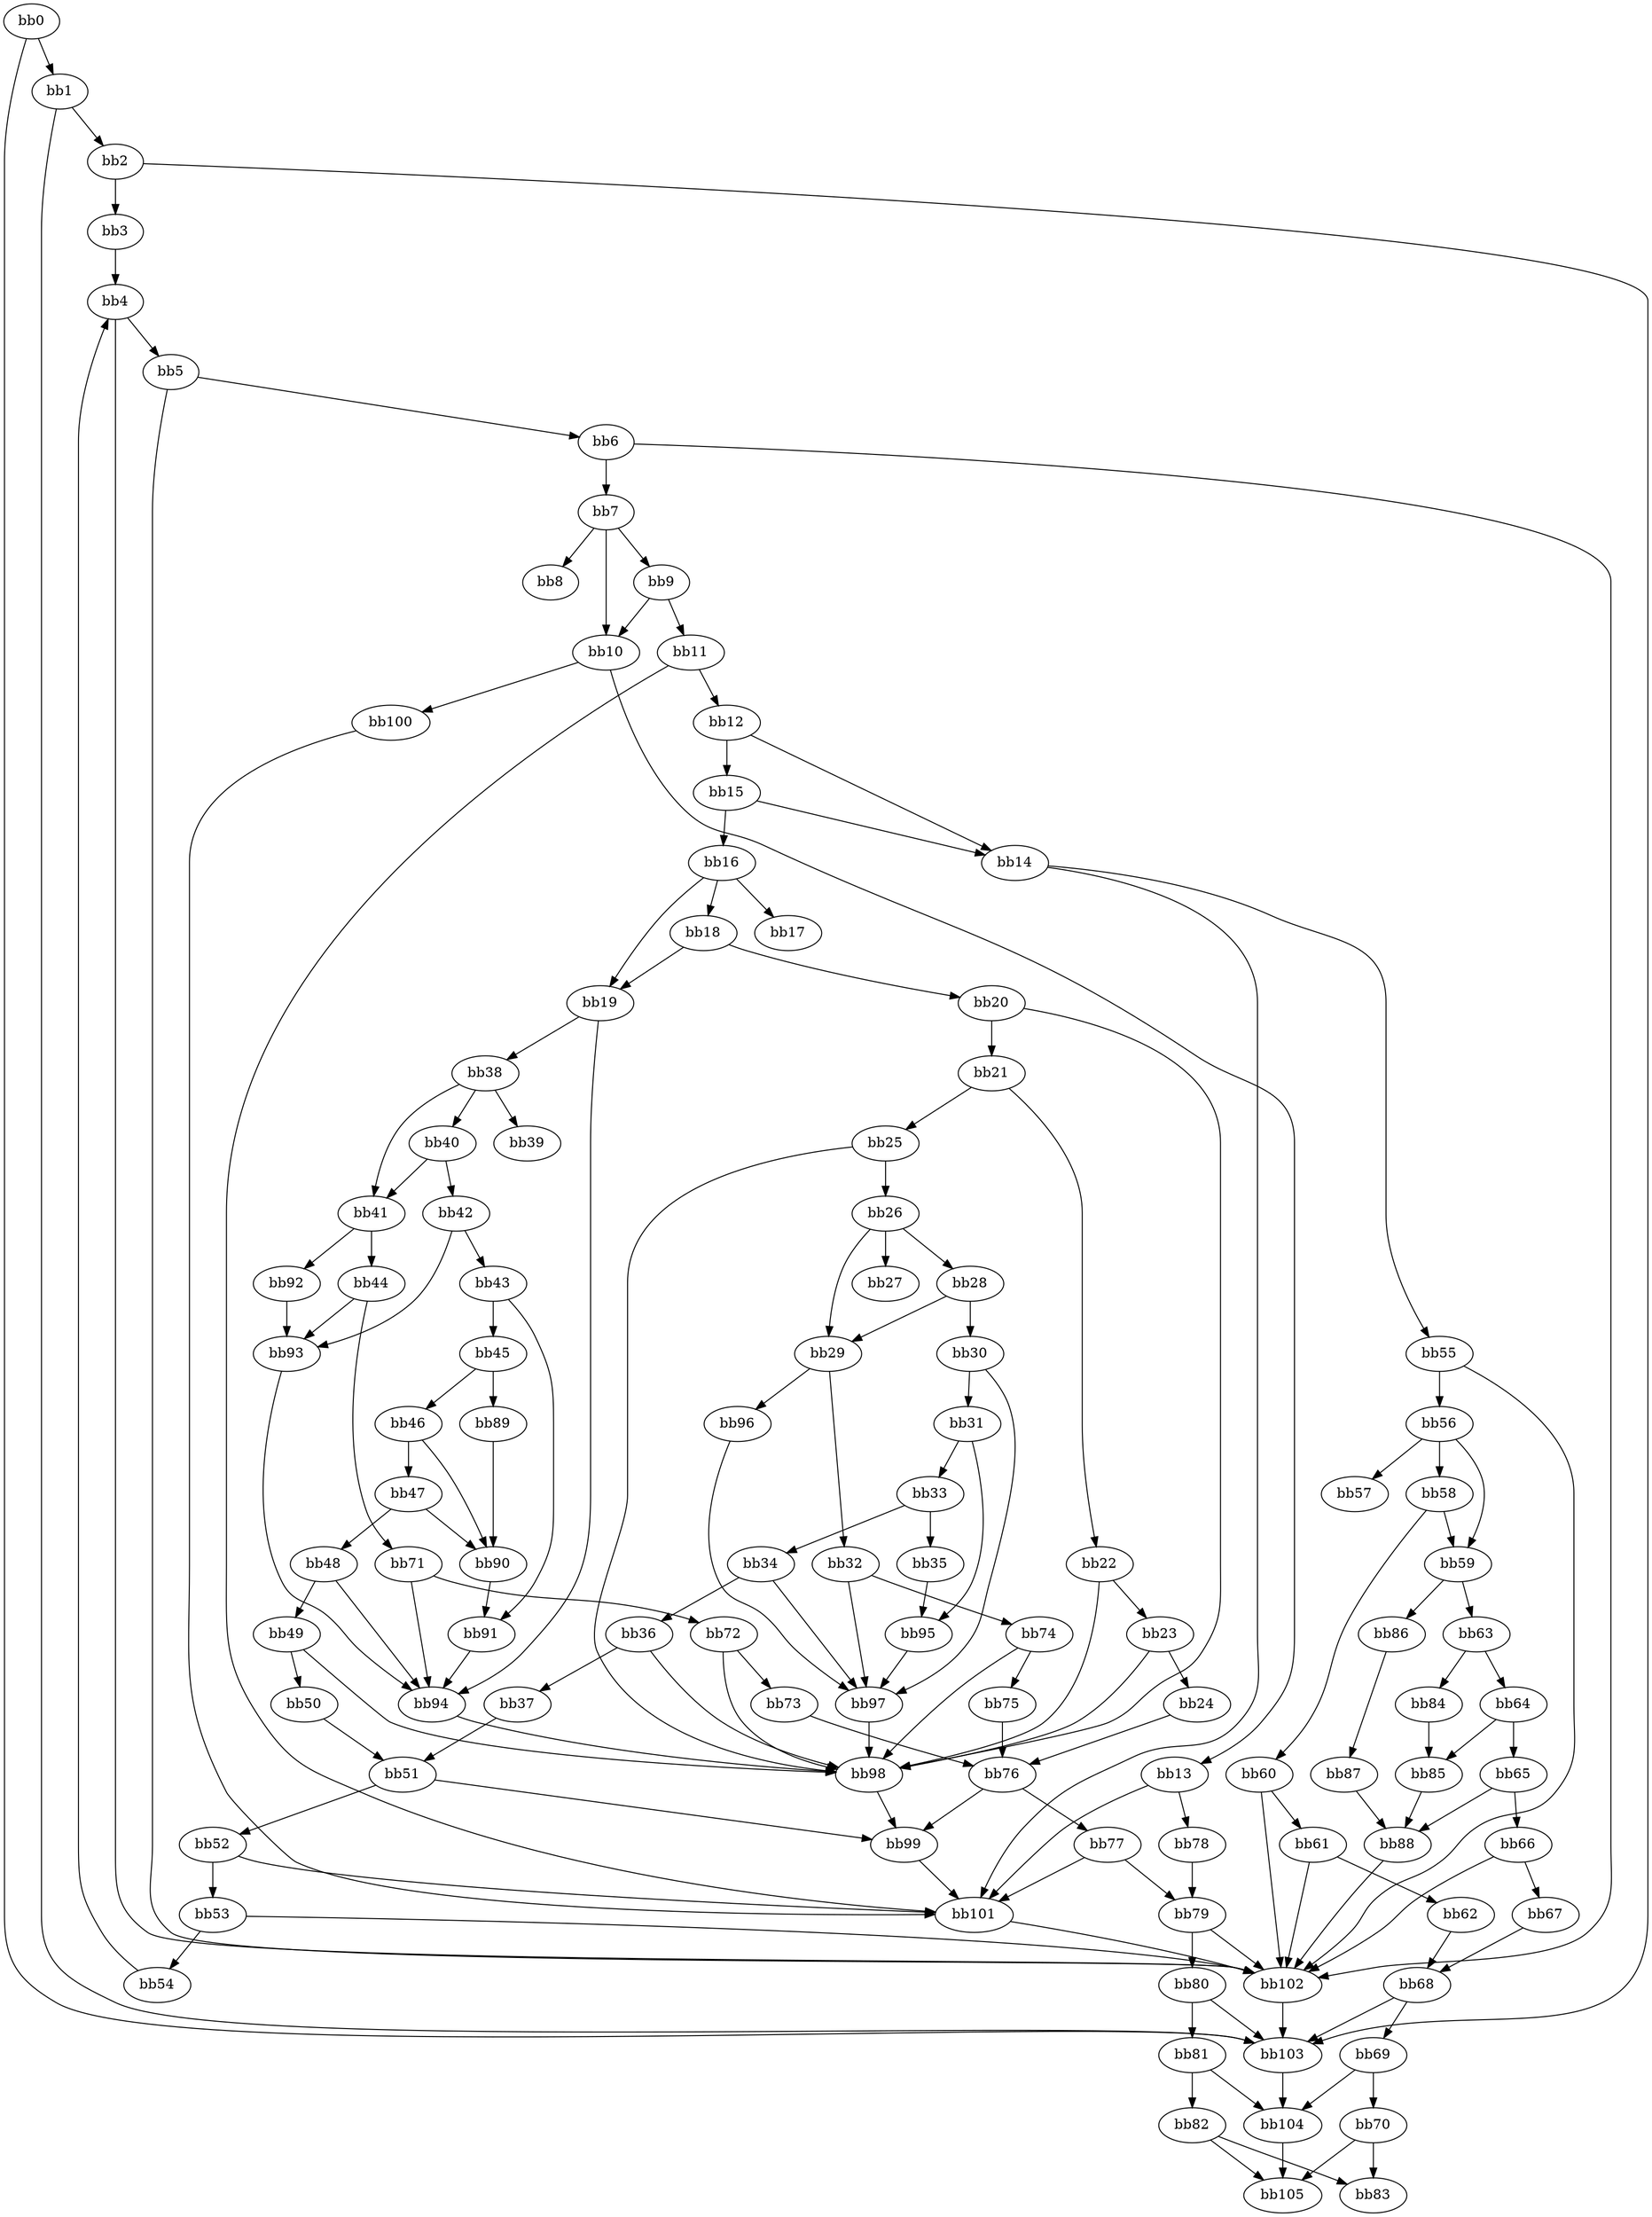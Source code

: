 digraph {
    0 [ label = "bb0\l" ]
    1 [ label = "bb1\l" ]
    2 [ label = "bb2\l" ]
    3 [ label = "bb3\l" ]
    4 [ label = "bb4\l" ]
    5 [ label = "bb5\l" ]
    6 [ label = "bb6\l" ]
    7 [ label = "bb7\l" ]
    8 [ label = "bb8\l" ]
    9 [ label = "bb9\l" ]
    10 [ label = "bb10\l" ]
    11 [ label = "bb11\l" ]
    12 [ label = "bb12\l" ]
    13 [ label = "bb13\l" ]
    14 [ label = "bb14\l" ]
    15 [ label = "bb15\l" ]
    16 [ label = "bb16\l" ]
    17 [ label = "bb17\l" ]
    18 [ label = "bb18\l" ]
    19 [ label = "bb19\l" ]
    20 [ label = "bb20\l" ]
    21 [ label = "bb21\l" ]
    22 [ label = "bb22\l" ]
    23 [ label = "bb23\l" ]
    24 [ label = "bb24\l" ]
    25 [ label = "bb25\l" ]
    26 [ label = "bb26\l" ]
    27 [ label = "bb27\l" ]
    28 [ label = "bb28\l" ]
    29 [ label = "bb29\l" ]
    30 [ label = "bb30\l" ]
    31 [ label = "bb31\l" ]
    32 [ label = "bb32\l" ]
    33 [ label = "bb33\l" ]
    34 [ label = "bb34\l" ]
    35 [ label = "bb35\l" ]
    36 [ label = "bb36\l" ]
    37 [ label = "bb37\l" ]
    38 [ label = "bb38\l" ]
    39 [ label = "bb39\l" ]
    40 [ label = "bb40\l" ]
    41 [ label = "bb41\l" ]
    42 [ label = "bb42\l" ]
    43 [ label = "bb43\l" ]
    44 [ label = "bb44\l" ]
    45 [ label = "bb45\l" ]
    46 [ label = "bb46\l" ]
    47 [ label = "bb47\l" ]
    48 [ label = "bb48\l" ]
    49 [ label = "bb49\l" ]
    50 [ label = "bb50\l" ]
    51 [ label = "bb51\l" ]
    52 [ label = "bb52\l" ]
    53 [ label = "bb53\l" ]
    54 [ label = "bb54\l" ]
    55 [ label = "bb55\l" ]
    56 [ label = "bb56\l" ]
    57 [ label = "bb57\l" ]
    58 [ label = "bb58\l" ]
    59 [ label = "bb59\l" ]
    60 [ label = "bb60\l" ]
    61 [ label = "bb61\l" ]
    62 [ label = "bb62\l" ]
    63 [ label = "bb63\l" ]
    64 [ label = "bb64\l" ]
    65 [ label = "bb65\l" ]
    66 [ label = "bb66\l" ]
    67 [ label = "bb67\l" ]
    68 [ label = "bb68\l" ]
    69 [ label = "bb69\l" ]
    70 [ label = "bb70\l" ]
    71 [ label = "bb71\l" ]
    72 [ label = "bb72\l" ]
    73 [ label = "bb73\l" ]
    74 [ label = "bb74\l" ]
    75 [ label = "bb75\l" ]
    76 [ label = "bb76\l" ]
    77 [ label = "bb77\l" ]
    78 [ label = "bb78\l" ]
    79 [ label = "bb79\l" ]
    80 [ label = "bb80\l" ]
    81 [ label = "bb81\l" ]
    82 [ label = "bb82\l" ]
    83 [ label = "bb83\l" ]
    84 [ label = "bb84\l" ]
    85 [ label = "bb85\l" ]
    86 [ label = "bb86\l" ]
    87 [ label = "bb87\l" ]
    88 [ label = "bb88\l" ]
    89 [ label = "bb89\l" ]
    90 [ label = "bb90\l" ]
    91 [ label = "bb91\l" ]
    92 [ label = "bb92\l" ]
    93 [ label = "bb93\l" ]
    94 [ label = "bb94\l" ]
    95 [ label = "bb95\l" ]
    96 [ label = "bb96\l" ]
    97 [ label = "bb97\l" ]
    98 [ label = "bb98\l" ]
    99 [ label = "bb99\l" ]
    100 [ label = "bb100\l" ]
    101 [ label = "bb101\l" ]
    102 [ label = "bb102\l" ]
    103 [ label = "bb103\l" ]
    104 [ label = "bb104\l" ]
    105 [ label = "bb105\l" ]
    0 -> 1 [ ]
    0 -> 103 [ ]
    1 -> 2 [ ]
    1 -> 103 [ ]
    2 -> 3 [ ]
    2 -> 103 [ ]
    3 -> 4 [ ]
    4 -> 5 [ ]
    4 -> 102 [ ]
    5 -> 6 [ ]
    5 -> 102 [ ]
    6 -> 7 [ ]
    6 -> 102 [ ]
    7 -> 8 [ ]
    7 -> 9 [ ]
    7 -> 10 [ ]
    9 -> 10 [ ]
    9 -> 11 [ ]
    10 -> 13 [ ]
    10 -> 100 [ ]
    11 -> 12 [ ]
    11 -> 101 [ ]
    12 -> 14 [ ]
    12 -> 15 [ ]
    13 -> 78 [ ]
    13 -> 101 [ ]
    14 -> 55 [ ]
    14 -> 101 [ ]
    15 -> 14 [ ]
    15 -> 16 [ ]
    16 -> 17 [ ]
    16 -> 18 [ ]
    16 -> 19 [ ]
    18 -> 19 [ ]
    18 -> 20 [ ]
    19 -> 38 [ ]
    19 -> 94 [ ]
    20 -> 21 [ ]
    20 -> 98 [ ]
    21 -> 22 [ ]
    21 -> 25 [ ]
    22 -> 23 [ ]
    22 -> 98 [ ]
    23 -> 24 [ ]
    23 -> 98 [ ]
    24 -> 76 [ ]
    25 -> 26 [ ]
    25 -> 98 [ ]
    26 -> 27 [ ]
    26 -> 28 [ ]
    26 -> 29 [ ]
    28 -> 29 [ ]
    28 -> 30 [ ]
    29 -> 32 [ ]
    29 -> 96 [ ]
    30 -> 31 [ ]
    30 -> 97 [ ]
    31 -> 33 [ ]
    31 -> 95 [ ]
    32 -> 74 [ ]
    32 -> 97 [ ]
    33 -> 34 [ ]
    33 -> 35 [ ]
    34 -> 36 [ ]
    34 -> 97 [ ]
    35 -> 95 [ ]
    36 -> 37 [ ]
    36 -> 98 [ ]
    37 -> 51 [ ]
    38 -> 39 [ ]
    38 -> 40 [ ]
    38 -> 41 [ ]
    40 -> 41 [ ]
    40 -> 42 [ ]
    41 -> 44 [ ]
    41 -> 92 [ ]
    42 -> 43 [ ]
    42 -> 93 [ ]
    43 -> 45 [ ]
    43 -> 91 [ ]
    44 -> 71 [ ]
    44 -> 93 [ ]
    45 -> 46 [ ]
    45 -> 89 [ ]
    46 -> 47 [ ]
    46 -> 90 [ ]
    47 -> 48 [ ]
    47 -> 90 [ ]
    48 -> 49 [ ]
    48 -> 94 [ ]
    49 -> 50 [ ]
    49 -> 98 [ ]
    50 -> 51 [ ]
    51 -> 52 [ ]
    51 -> 99 [ ]
    52 -> 53 [ ]
    52 -> 101 [ ]
    53 -> 54 [ ]
    53 -> 102 [ ]
    54 -> 4 [ ]
    55 -> 56 [ ]
    55 -> 102 [ ]
    56 -> 57 [ ]
    56 -> 58 [ ]
    56 -> 59 [ ]
    58 -> 59 [ ]
    58 -> 60 [ ]
    59 -> 63 [ ]
    59 -> 86 [ ]
    60 -> 61 [ ]
    60 -> 102 [ ]
    61 -> 62 [ ]
    61 -> 102 [ ]
    62 -> 68 [ ]
    63 -> 64 [ ]
    63 -> 84 [ ]
    64 -> 65 [ ]
    64 -> 85 [ ]
    65 -> 66 [ ]
    65 -> 88 [ ]
    66 -> 67 [ ]
    66 -> 102 [ ]
    67 -> 68 [ ]
    68 -> 69 [ ]
    68 -> 103 [ ]
    69 -> 70 [ ]
    69 -> 104 [ ]
    70 -> 83 [ ]
    70 -> 105 [ ]
    71 -> 72 [ ]
    71 -> 94 [ ]
    72 -> 73 [ ]
    72 -> 98 [ ]
    73 -> 76 [ ]
    74 -> 75 [ ]
    74 -> 98 [ ]
    75 -> 76 [ ]
    76 -> 77 [ ]
    76 -> 99 [ ]
    77 -> 79 [ ]
    77 -> 101 [ ]
    78 -> 79 [ ]
    79 -> 80 [ ]
    79 -> 102 [ ]
    80 -> 81 [ ]
    80 -> 103 [ ]
    81 -> 82 [ ]
    81 -> 104 [ ]
    82 -> 83 [ ]
    82 -> 105 [ ]
    84 -> 85 [ ]
    85 -> 88 [ ]
    86 -> 87 [ ]
    87 -> 88 [ ]
    88 -> 102 [ ]
    89 -> 90 [ ]
    90 -> 91 [ ]
    91 -> 94 [ ]
    92 -> 93 [ ]
    93 -> 94 [ ]
    94 -> 98 [ ]
    95 -> 97 [ ]
    96 -> 97 [ ]
    97 -> 98 [ ]
    98 -> 99 [ ]
    99 -> 101 [ ]
    100 -> 101 [ ]
    101 -> 102 [ ]
    102 -> 103 [ ]
    103 -> 104 [ ]
    104 -> 105 [ ]
}

